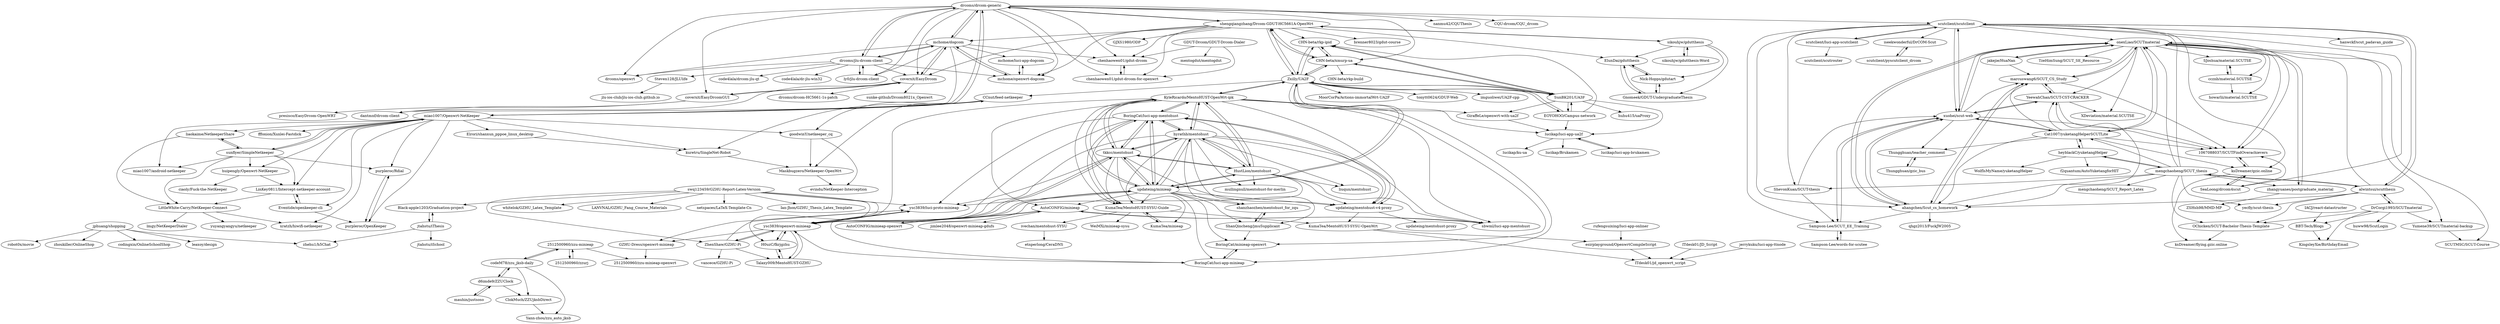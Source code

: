 digraph G {
"drcoms/drcom-generic" -> "mchome/dogcom"
"drcoms/drcom-generic" -> "shengqiangzhang/Drcom-GDUT-HC5661A-OpenWrt"
"drcoms/drcom-generic" -> "coverxit/EasyDrcom"
"drcoms/drcom-generic" -> "drcoms/jlu-drcom-client"
"drcoms/drcom-generic" -> "mchome/openwrt-dogcom"
"drcoms/drcom-generic" -> "miao1007/Openwrt-NetKeeper"
"drcoms/drcom-generic" -> "nanmu42/CQUThesis" ["e"=1]
"drcoms/drcom-generic" -> "chenhaowen01/gdut-drcom"
"drcoms/drcom-generic" -> "CQU-drcom/CQU_drcom" ["e"=1]
"drcoms/drcom-generic" -> "CHN-beta/xmurp-ua"
"drcoms/drcom-generic" -> "scutclient/scutclient"
"drcoms/drcom-generic" -> "ly0/jlu-drcom-client"
"drcoms/drcom-generic" -> "coverxit/EasyDrcomGUI"
"drcoms/drcom-generic" -> "drcoms/openwrt"
"drcoms/drcom-generic" -> "chenhaowen01/gdut-drcom-for-openwrt"
"shengqiangzhang/Drcom-GDUT-HC5661A-OpenWrt" -> "CHN-beta/xmurp-ua"
"shengqiangzhang/Drcom-GDUT-HC5661A-OpenWrt" -> "drcoms/drcom-generic"
"shengqiangzhang/Drcom-GDUT-HC5661A-OpenWrt" -> "chenhaowen01/gdut-drcom-for-openwrt"
"shengqiangzhang/Drcom-GDUT-HC5661A-OpenWrt" -> "Zxilly/UA2F"
"shengqiangzhang/Drcom-GDUT-HC5661A-OpenWrt" -> "chenhaowen01/gdut-drcom"
"shengqiangzhang/Drcom-GDUT-HC5661A-OpenWrt" -> "mchome/dogcom"
"shengqiangzhang/Drcom-GDUT-HC5661A-OpenWrt" -> "sikouhjw/gdutthesis"
"shengqiangzhang/Drcom-GDUT-HC5661A-OpenWrt" -> "mchome/openwrt-dogcom"
"shengqiangzhang/Drcom-GDUT-HC5661A-OpenWrt" -> "brenner8023/gdut-course" ["e"=1]
"shengqiangzhang/Drcom-GDUT-HC5661A-OpenWrt" -> "GJXS1980/ODP"
"shengqiangzhang/Drcom-GDUT-HC5661A-OpenWrt" -> "ElunDai/gdutthesis"
"shengqiangzhang/Drcom-GDUT-HC5661A-OpenWrt" -> "CHN-beta/rkp-ipid"
"shengqiangzhang/Drcom-GDUT-HC5661A-OpenWrt" -> "coverxit/EasyDrcom"
"CHN-beta/xmurp-ua" -> "CHN-beta/rkp-ipid"
"CHN-beta/xmurp-ua" -> "Zxilly/UA2F"
"CHN-beta/xmurp-ua" -> "shengqiangzhang/Drcom-GDUT-HC5661A-OpenWrt"
"CHN-beta/xmurp-ua" -> "SunBK201/UA3F"
"CHN-beta/xmurp-ua" -> "CHN-beta/rkp-build"
"ly0/jlu-drcom-client" -> "drcoms/jlu-drcom-client"
"coverxit/EasyDrcom" -> "coverxit/EasyDrcomGUI"
"coverxit/EasyDrcom" -> "dantmnf/drcom-client"
"coverxit/EasyDrcom" -> "sunke-github/Drcom8021x_Openwrt"
"coverxit/EasyDrcom" -> "drcoms/drcom-HC5661-1s-patch"
"coverxit/EasyDrcom" -> "mchome/dogcom"
"jakejie/HuaNan" -> "onexLiao/SCUTmaterial"
"jakejie/HuaNan" -> "marcuswang6/SCUT_CS_Study"
"Nick-Hopps/gdutart" -> "ElunDai/gdutthesis"
"Nick-Hopps/gdutart" -> "Gnomeek/GDUT-UndergraduateThesis"
"liaokaime/NetkeeperShare" -> "LittleWhite-Carry/NetKeeper-Connect"
"liaokaime/NetkeeperShare" -> "sunflyer/SimpleNetkeeper"
"BoringCat/luci-app-mentohust" -> "KyleRicardo/MentoHUST-OpenWrt-ipk"
"BoringCat/luci-app-mentohust" -> "tkkcc/mentohust"
"BoringCat/luci-app-mentohust" -> "ysc3839/luci-proto-minieap"
"BoringCat/luci-app-mentohust" -> "updateing/minieap"
"BoringCat/luci-app-mentohust" -> "updateing/mentohust-v4-proxy"
"BoringCat/luci-app-mentohust" -> "KumaTea/MentoHUST-SYSU-Guide"
"BoringCat/luci-app-mentohust" -> "ysc3839/openwrt-minieap"
"BoringCat/luci-app-mentohust" -> "hyrathb/mentohust"
"OChicken/SCUT-Bachelor-Thesis-Template" -> "ksDreamer/flying.gzic.online"
"ZhenShaw/GZHU-Pi" -> "ysc3839/openwrt-minieap"
"ZhenShaw/GZHU-Pi" -> "vancece/GZHU-Pi"
"ZhenShaw/GZHU-Pi" -> "ysc3839/luci-proto-minieap"
"ZhenShaw/GZHU-Pi" -> "Talaxy009/MentoHUST-GZHU"
"2512500960/zzurj" -> "2512500960/zzu-minieap"
"kuretru/SingleNet-Robot" -> "Maskbugzero/Netkeeper-OpenWrt"
"swq123459/GZHU-Report-Latex-Version" -> "ysc3839/openwrt-minieap"
"swq123459/GZHU-Report-Latex-Version" -> "whitelok/GZHU_Latex_Template"
"swq123459/GZHU-Report-Latex-Version" -> "LANVNAL/GZHU_Fang_Course_Materials"
"swq123459/GZHU-Report-Latex-Version" -> "netspaces/LaTeX-Template-Cn"
"swq123459/GZHU-Report-Latex-Version" -> "Ian-Jhon/GZHU_Thesis_Latex_Template"
"swq123459/GZHU-Report-Latex-Version" -> "H0uzC/fkrjgzhu"
"swq123459/GZHU-Report-Latex-Version" -> "ysc3839/luci-proto-minieap"
"swq123459/GZHU-Report-Latex-Version" -> "ZhenShaw/GZHU-Pi"
"swq123459/GZHU-Report-Latex-Version" -> "Black-apple1203/Graduation-project"
"ysc3839/luci-proto-minieap" -> "ysc3839/openwrt-minieap"
"ysc3839/luci-proto-minieap" -> "GZHU-Dress/openwrt-minieap"
"ysc3839/luci-proto-minieap" -> "BoringCat/luci-app-minieap"
"CCnut/feed-netkeeper" -> "Maskbugzero/Netkeeper-OpenWrt"
"CCnut/feed-netkeeper" -> "miao1007/Openwrt-NetKeeper"
"CCnut/feed-netkeeper" -> "kuretru/SingleNet-Robot"
"CCnut/feed-netkeeper" -> "goodwinY/netkeeper_cq"
"2512500960/zzu-minieap" -> "2512500960/zzurj"
"2512500960/zzu-minieap" -> "codeM78/zzu_jksb-daily"
"2512500960/zzu-minieap" -> "2512500960/zzu-minieap-openwrt"
"ShanQincheng/jmuSupplicant" -> "shanzhaozhen/mentohust_for_zqu"
"ShanQincheng/jmuSupplicant" -> "BoringCat/minieap-openwrt"
"ElunDai/gdutthesis" -> "Nick-Hopps/gdutart"
"ElunDai/gdutthesis" -> "Gnomeek/GDUT-UndergraduateThesis"
"Steven128/JLUlife" -> "jlu-ios-club/jlu-ios-club.github.io"
"ysc3839/openwrt-minieap" -> "ysc3839/luci-proto-minieap"
"ysc3839/openwrt-minieap" -> "Talaxy009/MentoHUST-GZHU"
"ysc3839/openwrt-minieap" -> "H0uzC/fkrjgzhu"
"ysc3839/openwrt-minieap" -> "BoringCat/luci-app-minieap"
"ysc3839/openwrt-minieap" -> "tkkcc/mentohust"
"ysc3839/openwrt-minieap" -> "updateing/minieap"
"ysc3839/openwrt-minieap" -> "GZHU-Dress/openwrt-minieap"
"ysc3839/openwrt-minieap" -> "ZhenShaw/GZHU-Pi"
"BBT-Tech/Blogs" -> "KingsleyXie/BirthdayEmail"
"LittleWhite-Carry/NetKeeper-Connect" -> "yuyangyangyu/netkeeper"
"LittleWhite-Carry/NetKeeper-Connect" -> "lmgy/NetKeeperDialer"
"LittleWhite-Carry/NetKeeper-Connect" -> "xratzh/hiwifi-netkeeper"
"shanzhaozhen/mentohust_for_zqu" -> "ShanQincheng/jmuSupplicant"
"GZHU-Dress/openwrt-minieap" -> "2512500960/zzu-minieap-openwrt"
"drcoms/jlu-drcom-client" -> "ly0/jlu-drcom-client"
"drcoms/jlu-drcom-client" -> "code4lala/drcom-jlu-qt"
"drcoms/jlu-drcom-client" -> "mchome/dogcom"
"drcoms/jlu-drcom-client" -> "coverxit/EasyDrcom"
"drcoms/jlu-drcom-client" -> "code4lala/dr-jlu-win32"
"drcoms/jlu-drcom-client" -> "drcoms/drcom-generic"
"drcoms/jlu-drcom-client" -> "drcoms/openwrt"
"drcoms/jlu-drcom-client" -> "mchome/openwrt-dogcom"
"drcoms/jlu-drcom-client" -> "Steven128/JLUlife"
"miao1007/Openwrt-NetKeeper" -> "sunflyer/SimpleNetkeeper"
"miao1007/Openwrt-NetKeeper" -> "CCnut/feed-netkeeper"
"miao1007/Openwrt-NetKeeper" -> "LinKey0811/Intercept-netkeeper-account"
"miao1007/Openwrt-NetKeeper" -> "liaokaime/NetkeeperShare"
"miao1007/Openwrt-NetKeeper" -> "huipengly/Openwrt-NetKeeper"
"miao1007/Openwrt-NetKeeper" -> "Eventide/openkeeper-cli"
"miao1007/Openwrt-NetKeeper" -> "miao1007/android-netkeeper"
"miao1007/Openwrt-NetKeeper" -> "goodwinY/netkeeper_cq"
"miao1007/Openwrt-NetKeeper" -> "drcoms/drcom-generic"
"miao1007/Openwrt-NetKeeper" -> "purpleroc/OpenKeeper"
"miao1007/Openwrt-NetKeeper" -> "Elrori/shanxun_pppoe_linux_desktop"
"miao1007/Openwrt-NetKeeper" -> "fffonion/Xunlei-Fastdick" ["e"=1]
"miao1007/Openwrt-NetKeeper" -> "xratzh/hiwifi-netkeeper"
"miao1007/Openwrt-NetKeeper" -> "kuretru/SingleNet-Robot"
"miao1007/Openwrt-NetKeeper" -> "purpleroc/Rdial"
"SJoshua/material.SCUTSE" -> "ccznb/material.SCUTSE"
"CHN-beta/rkp-ipid" -> "Zxilly/UA2F"
"CHN-beta/rkp-ipid" -> "CHN-beta/xmurp-ua"
"CHN-beta/rkp-ipid" -> "SunBK201/UA3F"
"mengchaoheng/SCUT_thesis" -> "alwintsui/scutthesis"
"mengchaoheng/SCUT_thesis" -> "OChicken/SCUT-Bachelor-Thesis-Template"
"mengchaoheng/SCUT_thesis" -> "ShevonKuan/SCUT-thesis"
"mengchaoheng/SCUT_thesis" -> "onexLiao/SCUTmaterial"
"mengchaoheng/SCUT_thesis" -> "ahangchen/Scut_cs_homework"
"mengchaoheng/SCUT_thesis" -> "scutclient/scutclient"
"mengchaoheng/SCUT_thesis" -> "zhangyuanes/postgraduate_material"
"mengchaoheng/SCUT_thesis" -> "heyblackC/yuketangHelper"
"mengchaoheng/SCUT_thesis" -> "mengchaoheng/SCUT_Report_Latex"
"mengchaoheng/SCUT_thesis" -> "Cat1007/yuketangHelperSCUTLite"
"mengchaoheng/SCUT_thesis" -> "yecfly/scut-thesis"
"alwintsui/scutthesis" -> "mengchaoheng/SCUT_thesis"
"alwintsui/scutthesis" -> "yecfly/scut-thesis"
"alwintsui/scutthesis" -> "scutclient/scutclient"
"alwintsui/scutthesis" -> "OChicken/SCUT-Bachelor-Thesis-Template"
"alwintsui/scutthesis" -> "DrCorgi1993/SCUTmaterial"
"alwintsui/scutthesis" -> "ahangchen/Scut_cs_homework"
"alwintsui/scutthesis" -> "onexLiao/SCUTmaterial"
"Gnomeek/GDUT-UndergraduateThesis" -> "ElunDai/gdutthesis"
"Gnomeek/GDUT-UndergraduateThesis" -> "Nick-Hopps/gdutart"
"Black-apple1203/Graduation-project" -> "jtahstu/iThesis"
"SeaLoong/drcom4scut" -> "ksDreamer/gzic.online"
"SeaLoong/drcom4scut" -> "1067088037/SCUTFindOverachievers"
"KumaTea/MentoHUST-SYSU-Guide" -> "KumaTea/minieap"
"KumaTea/MentoHUST-SYSU-Guide" -> "ivechan/mentohust-SYSU"
"KumaTea/MentoHUST-SYSU-Guide" -> "WeiMXi/minieap-sysu"
"KumaTea/MentoHUST-SYSU-Guide" -> "BoringCat/luci-app-mentohust"
"KumaTea/MentoHUST-SYSU-Guide" -> "KumaTea/MentoHUST-SYSU-OpenWrt"
"Talaxy009/MentoHUST-GZHU" -> "H0uzC/fkrjgzhu"
"Talaxy009/MentoHUST-GZHU" -> "ysc3839/openwrt-minieap"
"BoringCat/minieap-openwrt" -> "BoringCat/luci-app-minieap"
"sunflyer/SimpleNetkeeper" -> "miao1007/Openwrt-NetKeeper"
"sunflyer/SimpleNetkeeper" -> "purpleroc/Rdial"
"sunflyer/SimpleNetkeeper" -> "LinKey0811/Intercept-netkeeper-account"
"sunflyer/SimpleNetkeeper" -> "liaokaime/NetkeeperShare"
"sunflyer/SimpleNetkeeper" -> "LittleWhite-Carry/NetKeeper-Connect"
"sunflyer/SimpleNetkeeper" -> "huipengly/Openwrt-NetKeeper"
"sunflyer/SimpleNetkeeper" -> "miao1007/android-netkeeper"
"Sampson-Lee/SCUT_EE_Training" -> "Sampson-Lee/words-for-scutee"
"Sampson-Lee/SCUT_EE_Training" -> "xuohei/scut-web"
"KumaTea/MentoHUST-SYSU-OpenWrt" -> "ITdesk01/jd_openwrt_script"
"KumaTea/MentoHUST-SYSU-OpenWrt" -> "esirplayground/OpenwrtCompileScript"
"BoringCat/luci-app-minieap" -> "BoringCat/minieap-openwrt"
"rufengsuixing/luci-app-onliner" -> "esirplayground/OpenwrtCompileScript"
"esirplayground/OpenwrtCompileScript" -> "ITdesk01/jd_openwrt_script"
"Yumene39/SCUTmaterial-backup" -> "SCUTMSC/SCUT-Course"
"H0uzC/fkrjgzhu" -> "Talaxy009/MentoHUST-GZHU"
"H0uzC/fkrjgzhu" -> "ysc3839/openwrt-minieap"
"zhangyuanes/postgraduate_material" -> "onexLiao/SCUTmaterial"
"zhangyuanes/postgraduate_material" -> "ZSHsh98/MMD-MP" ["e"=1]
"mauhin/justsoso" -> "d6imde9/ZZUClock"
"Cat1007/yuketangHelperSCUTLite" -> "xuohei/scut-web"
"Cat1007/yuketangHelperSCUTLite" -> "heyblackC/yuketangHelper"
"Cat1007/yuketangHelperSCUTLite" -> "1067088037/SCUTFindOverachievers"
"Cat1007/yuketangHelperSCUTLite" -> "marcuswang6/SCUT_CS_Study"
"Cat1007/yuketangHelperSCUTLite" -> "onexLiao/SCUTmaterial"
"Cat1007/yuketangHelperSCUTLite" -> "YeewahChan/SCUT-CST-CRACKER"
"Cat1007/yuketangHelperSCUTLite" -> "ksDreamer/gzic.online"
"Cat1007/yuketangHelperSCUTLite" -> "Thungghuan/teacher_comment"
"Cat1007/yuketangHelperSCUTLite" -> "ahangchen/Scut_cs_homework"
"Zxilly/UA2F" -> "SunBK201/UA3F"
"Zxilly/UA2F" -> "CHN-beta/rkp-ipid"
"Zxilly/UA2F" -> "CHN-beta/xmurp-ua"
"Zxilly/UA2F" -> "EOYOHOO/Campus-network"
"Zxilly/UA2F" -> "MoorCorPa/Actions-immortalWrt-UA2F"
"Zxilly/UA2F" -> "lucikap/luci-app-ua2f"
"Zxilly/UA2F" -> "GiraffeLe/openwrt-with-ua2f"
"Zxilly/UA2F" -> "KyleRicardo/MentoHUST-OpenWrt-ipk"
"Zxilly/UA2F" -> "tonytt0624/GDUF-Web"
"Zxilly/UA2F" -> "shengqiangzhang/Drcom-GDUT-HC5661A-OpenWrt"
"Zxilly/UA2F" -> "imguoliwei/UA2F-cpp"
"Zxilly/UA2F" -> "updateing/minieap"
"Zxilly/UA2F" -> "CCnut/feed-netkeeper"
"goodwinY/netkeeper_cq" -> "evindu/NetKeeper-Interception"
"goodwinY/netkeeper_cq" -> "Maskbugzero/Netkeeper-OpenWrt"
"scutclient/scutclient" -> "scutclient/luci-app-scutclient"
"scutclient/scutclient" -> "xuohei/scut-web"
"scutclient/scutclient" -> "SeaLoong/drcom4scut"
"scutclient/scutclient" -> "alwintsui/scutthesis"
"scutclient/scutclient" -> "iseekwonderful/DrCOM-Scut"
"scutclient/scutclient" -> "Sampson-Lee/SCUT_EE_Training"
"scutclient/scutclient" -> "hanwckf/scut_padavan_guide"
"scutclient/scutclient" -> "1067088037/SCUTFindOverachievers"
"scutclient/scutclient" -> "ahangchen/Scut_cs_homework"
"scutclient/scutclient" -> "ksDreamer/gzic.online"
"scutclient/scutclient" -> "onexLiao/SCUTmaterial"
"scutclient/scutclient" -> "ShevonKuan/SCUT-thesis"
"Eventide/openkeeper-cli" -> "purpleroc/OpenKeeper"
"Eventide/openkeeper-cli" -> "LinKey0811/Intercept-netkeeper-account"
"d6imde9/ZZUClock" -> "mauhin/justsoso"
"d6imde9/ZZUClock" -> "codeM78/zzu_jksb-daily"
"d6imde9/ZZUClock" -> "ClokMuch/ZZUjksbDirect"
"heyblackC/yuketangHelper" -> "Cat1007/yuketangHelperSCUTLite"
"heyblackC/yuketangHelper" -> "WolfIsMyName/yuketangHelper"
"heyblackC/yuketangHelper" -> "f2quantum/AutoYuketangforHIT"
"heyblackC/yuketangHelper" -> "mengchaoheng/SCUT_thesis"
"HustLion/mentohust" -> "hyrathb/mentohust"
"HustLion/mentohust" -> "updateing/minieap"
"HustLion/mentohust" -> "tkkcc/mentohust"
"HustLion/mentohust" -> "KyleRicardo/MentoHUST-OpenWrt-ipk"
"HustLion/mentohust" -> "liuqun/mentohust"
"HustLion/mentohust" -> "BoringCat/luci-app-mentohust"
"HustLion/mentohust" -> "mullingnull/mentohust-for-merlin"
"HustLion/mentohust" -> "updateing/mentohust-v4-proxy"
"HustLion/mentohust" -> "ysc3839/openwrt-minieap"
"HustLion/mentohust" -> "sbwml/luci-app-mentohust"
"sikouhjw/gdutthesis" -> "sikouhjw/gdutthesis-Word"
"sikouhjw/gdutthesis" -> "Nick-Hopps/gdutart"
"sikouhjw/gdutthesis" -> "ElunDai/gdutthesis"
"sikouhjw/gdutthesis" -> "Gnomeek/GDUT-UndergraduateThesis"
"sikouhjw/gdutthesis" -> "shengqiangzhang/Drcom-GDUT-HC5661A-OpenWrt"
"ccznb/material.SCUTSE" -> "SJoshua/material.SCUTSE"
"ccznb/material.SCUTSE" -> "howarlii/material.SCUTSE"
"ITdesk01/JD_Script" -> "ITdesk01/jd_openwrt_script"
"KumaTea/minieap" -> "KumaTea/MentoHUST-SYSU-Guide"
"YeewahChan/SCUT-CST-CRACKER" -> "marcuswang6/SCUT_CS_Study"
"YeewahChan/SCUT-CST-CRACKER" -> "XDeviation/material.SCUTSE"
"YeewahChan/SCUT-CST-CRACKER" -> "1067088037/SCUTFindOverachievers"
"YeewahChan/SCUT-CST-CRACKER" -> "xuohei/scut-web"
"jerrykuku/luci-app-ttnode" -> "ITdesk01/jd_openwrt_script"
"purpleroc/OpenKeeper" -> "purpleroc/Rdial"
"Maskbugzero/Netkeeper-OpenWrt" -> "evindu/NetKeeper-Interception"
"AutoCONFIG/minieap-openwrt" -> "AutoCONFIG/minieap"
"codeM78/zzu_jksb-daily" -> "Yann-zhou/zzu_auto_jksb"
"codeM78/zzu_jksb-daily" -> "2512500960/zzu-minieap"
"codeM78/zzu_jksb-daily" -> "ClokMuch/ZZUjksbDirect"
"codeM78/zzu_jksb-daily" -> "d6imde9/ZZUClock"
"hyrathb/mentohust" -> "updateing/minieap"
"hyrathb/mentohust" -> "HustLion/mentohust"
"hyrathb/mentohust" -> "tkkcc/mentohust"
"hyrathb/mentohust" -> "KyleRicardo/MentoHUST-OpenWrt-ipk"
"hyrathb/mentohust" -> "liuqun/mentohust"
"hyrathb/mentohust" -> "BoringCat/luci-app-mentohust"
"hyrathb/mentohust" -> "updateing/mentohust-v4-proxy"
"hyrathb/mentohust" -> "shanzhaozhen/mentohust_for_zqu"
"hyrathb/mentohust" -> "ysc3839/openwrt-minieap"
"hyrathb/mentohust" -> "KumaTea/MentoHUST-SYSU-Guide"
"hyrathb/mentohust" -> "ShanQincheng/jmuSupplicant"
"hyrathb/mentohust" -> "sbwml/luci-app-mentohust"
"hyrathb/mentohust" -> "mullingnull/mentohust-for-merlin"
"sikouhjw/gdutthesis-Word" -> "sikouhjw/gdutthesis"
"xuohei/scut-web" -> "Cat1007/yuketangHelperSCUTLite"
"xuohei/scut-web" -> "YeewahChan/SCUT-CST-CRACKER"
"xuohei/scut-web" -> "marcuswang6/SCUT_CS_Study"
"xuohei/scut-web" -> "1067088037/SCUTFindOverachievers"
"xuohei/scut-web" -> "ahangchen/Scut_cs_homework"
"xuohei/scut-web" -> "onexLiao/SCUTmaterial"
"xuohei/scut-web" -> "scutclient/scutclient"
"xuohei/scut-web" -> "Thungghuan/teacher_comment"
"xuohei/scut-web" -> "Sampson-Lee/SCUT_EE_Training"
"ClokMuch/ZZUjksbDirect" -> "Yann-zhou/zzu_auto_jksb"
"purpleroc/Rdial" -> "purpleroc/OpenKeeper"
"AutoCONFIG/minieap" -> "AutoCONFIG/minieap-openwrt"
"AutoCONFIG/minieap" -> "sbwml/luci-app-mentohust"
"AutoCONFIG/minieap" -> "jimlee2048/openwrt-minieap-gdufs"
"coverxit/EasyDrcomGUI" -> "coverxit/EasyDrcom"
"coverxit/EasyDrcomGUI" -> "dantmnf/drcom-client"
"coverxit/EasyDrcomGUI" -> "presisco/EasyDrcom-OpenWRT"
"Thungghuan/teacher_comment" -> "Thungghuan/gzic_bus"
"marcuswang6/SCUT_CS_Study" -> "YeewahChan/SCUT-CST-CRACKER"
"marcuswang6/SCUT_CS_Study" -> "onexLiao/SCUTmaterial"
"marcuswang6/SCUT_CS_Study" -> "1067088037/SCUTFindOverachievers"
"marcuswang6/SCUT_CS_Study" -> "ahangchen/Scut_cs_homework"
"EOYOHOO/Campus-network" -> "Zxilly/UA2F"
"EOYOHOO/Campus-network" -> "SunBK201/UA3F"
"EOYOHOO/Campus-network" -> "CHN-beta/rkp-ipid"
"EOYOHOO/Campus-network" -> "lucikap/luci-app-ua2f"
"ahangchen/Scut_cs_homework" -> "onexLiao/SCUTmaterial"
"ahangchen/Scut_cs_homework" -> "marcuswang6/SCUT_CS_Study"
"ahangchen/Scut_cs_homework" -> "xuohei/scut-web"
"ahangchen/Scut_cs_homework" -> "YeewahChan/SCUT-CST-CRACKER"
"ahangchen/Scut_cs_homework" -> "Sampson-Lee/SCUT_EE_Training"
"ahangchen/Scut_cs_homework" -> "qhgz2013/FuckJW2005"
"1067088037/SCUTFindOverachievers" -> "ksDreamer/gzic.online"
"Thungghuan/gzic_bus" -> "Thungghuan/teacher_comment"
"updateing/mentohust-v4-proxy" -> "KumaTea/MentoHUST-SYSU-OpenWrt"
"updateing/mentohust-v4-proxy" -> "updateing/mentohust-proxy"
"updateing/mentohust-v4-proxy" -> "BoringCat/luci-app-mentohust"
"ivechan/mentohust-SYSU" -> "etnperlong/CeraDNS"
"ShevonKuan/SCUT-thesis" -> "Sampson-Lee/SCUT_EE_Training"
"ShevonKuan/SCUT-thesis" -> "xuohei/scut-web"
"lucikap/luci-app-brukamen" -> "lucikap/luci-app-ua2f"
"ksDreamer/gzic.online" -> "1067088037/SCUTFindOverachievers"
"ksDreamer/gzic.online" -> "SeaLoong/drcom4scut"
"ksDreamer/gzic.online" -> "ksDreamer/flying.gzic.online"
"sbwml/luci-app-mentohust" -> "AutoCONFIG/minieap"
"GiraffeLe/openwrt-with-ua2f" -> "lucikap/luci-app-ua2f"
"chenhaowen01/gdut-drcom" -> "chenhaowen01/gdut-drcom-for-openwrt"
"lucikap/luci-app-ua2f" -> "lucikap/ku-ua"
"lucikap/luci-app-ua2f" -> "lucikap/Brukamen"
"lucikap/luci-app-ua2f" -> "lucikap/luci-app-brukamen"
"scutclient/luci-app-scutclient" -> "scutclient/scutclient"
"scutclient/luci-app-scutclient" -> "scutclient/scutrouter"
"scutclient/pyscutclient_drcom" -> "iseekwonderful/DrCOM-Scut"
"iseekwonderful/DrCOM-Scut" -> "scutclient/pyscutclient_drcom"
"SunBK201/UA3F" -> "Zxilly/UA2F"
"SunBK201/UA3F" -> "CHN-beta/rkp-ipid"
"SunBK201/UA3F" -> "CHN-beta/xmurp-ua"
"SunBK201/UA3F" -> "GiraffeLe/openwrt-with-ua2f"
"SunBK201/UA3F" -> "EOYOHOO/Campus-network"
"SunBK201/UA3F" -> "lucikap/luci-app-ua2f"
"SunBK201/UA3F" -> "huhu415/uaProxy"
"updateing/minieap" -> "hyrathb/mentohust"
"updateing/minieap" -> "KyleRicardo/MentoHUST-OpenWrt-ipk"
"updateing/minieap" -> "HustLion/mentohust"
"updateing/minieap" -> "tkkcc/mentohust"
"updateing/minieap" -> "ysc3839/openwrt-minieap"
"updateing/minieap" -> "BoringCat/luci-app-mentohust"
"updateing/minieap" -> "updateing/mentohust-v4-proxy"
"updateing/minieap" -> "ysc3839/luci-proto-minieap"
"updateing/minieap" -> "KumaTea/MentoHUST-SYSU-Guide"
"updateing/minieap" -> "shanzhaozhen/mentohust_for_zqu"
"updateing/minieap" -> "AutoCONFIG/minieap"
"updateing/minieap" -> "BoringCat/minieap-openwrt"
"updateing/minieap" -> "ShanQincheng/jmuSupplicant"
"updateing/minieap" -> "Zxilly/UA2F"
"updateing/minieap" -> "BoringCat/luci-app-minieap"
"mchome/dogcom" -> "mchome/openwrt-dogcom"
"mchome/dogcom" -> "drcoms/drcom-generic"
"mchome/dogcom" -> "mchome/luci-app-dogcom"
"mchome/dogcom" -> "drcoms/jlu-drcom-client"
"mchome/dogcom" -> "coverxit/EasyDrcom"
"mchome/dogcom" -> "chenhaowen01/gdut-drcom"
"mchome/dogcom" -> "dantmnf/drcom-client"
"mchome/dogcom" -> "drcoms/openwrt"
"mchome/dogcom" -> "ly0/jlu-drcom-client"
"GDUT-Drcom/GDUT-Drcom-Dialer" -> "chenhaowen01/gdut-drcom"
"GDUT-Drcom/GDUT-Drcom-Dialer" -> "mentogdut/mentogdut"
"GDUT-Drcom/GDUT-Drcom-Dialer" -> "chenhaowen01/gdut-drcom-for-openwrt"
"chenhaowen01/gdut-drcom-for-openwrt" -> "chenhaowen01/gdut-drcom"
"Elrori/shanxun_pppoe_linux_desktop" -> "kuretru/SingleNet-Robot"
"mchome/openwrt-dogcom" -> "mchome/luci-app-dogcom"
"mchome/openwrt-dogcom" -> "mchome/dogcom"
"KyleRicardo/MentoHUST-OpenWrt-ipk" -> "BoringCat/luci-app-mentohust"
"KyleRicardo/MentoHUST-OpenWrt-ipk" -> "updateing/minieap"
"KyleRicardo/MentoHUST-OpenWrt-ipk" -> "tkkcc/mentohust"
"KyleRicardo/MentoHUST-OpenWrt-ipk" -> "HustLion/mentohust"
"KyleRicardo/MentoHUST-OpenWrt-ipk" -> "hyrathb/mentohust"
"KyleRicardo/MentoHUST-OpenWrt-ipk" -> "ysc3839/openwrt-minieap"
"KyleRicardo/MentoHUST-OpenWrt-ipk" -> "KumaTea/MentoHUST-SYSU-Guide"
"KyleRicardo/MentoHUST-OpenWrt-ipk" -> "sbwml/luci-app-mentohust"
"KyleRicardo/MentoHUST-OpenWrt-ipk" -> "BoringCat/minieap-openwrt"
"KyleRicardo/MentoHUST-OpenWrt-ipk" -> "BoringCat/luci-app-minieap"
"KyleRicardo/MentoHUST-OpenWrt-ipk" -> "Zxilly/UA2F"
"KyleRicardo/MentoHUST-OpenWrt-ipk" -> "AutoCONFIG/minieap"
"KyleRicardo/MentoHUST-OpenWrt-ipk" -> "updateing/mentohust-v4-proxy"
"tkkcc/mentohust" -> "BoringCat/luci-app-mentohust"
"tkkcc/mentohust" -> "KyleRicardo/MentoHUST-OpenWrt-ipk"
"tkkcc/mentohust" -> "updateing/minieap"
"tkkcc/mentohust" -> "HustLion/mentohust"
"tkkcc/mentohust" -> "hyrathb/mentohust"
"tkkcc/mentohust" -> "ysc3839/openwrt-minieap"
"tkkcc/mentohust" -> "updateing/mentohust-v4-proxy"
"tkkcc/mentohust" -> "KumaTea/minieap"
"tkkcc/mentohust" -> "KumaTea/MentoHUST-SYSU-Guide"
"tkkcc/mentohust" -> "ysc3839/luci-proto-minieap"
"DrCorgi1993/SCUTmaterial" -> "alwintsui/scutthesis"
"DrCorgi1993/SCUTmaterial" -> "KingsleyXie/BirthdayEmail"
"DrCorgi1993/SCUTmaterial" -> "huww98/ScutLogin"
"DrCorgi1993/SCUTmaterial" -> "Yumene39/SCUTmaterial-backup"
"DrCorgi1993/SCUTmaterial" -> "OChicken/SCUT-Bachelor-Thesis-Template"
"DrCorgi1993/SCUTmaterial" -> "BBT-Tech/Blogs"
"LinKey0811/Intercept-netkeeper-account" -> "LittleWhite-Carry/NetKeeper-Connect"
"LinKey0811/Intercept-netkeeper-account" -> "Eventide/openkeeper-cli"
"IACJ/react-datastructer" -> "BBT-Tech/Blogs"
"mchome/luci-app-dogcom" -> "mchome/openwrt-dogcom"
"jphuang/shopping" -> "zhehu1/h5Chat"
"jphuang/shopping" -> "zhoukiller/OnlineShop"
"jphuang/shopping" -> "codingxin/OnlineSchoolShop" ["e"=1]
"jphuang/shopping" -> "leaxoy/design"
"jphuang/shopping" -> "robot0x/movie"
"jtahstu/iThesis" -> "jtahstu/iSchool"
"jtahstu/iThesis" -> "Black-apple1203/Graduation-project"
"jtahstu/iThesis" -> "zhehu1/h5Chat"
"onexLiao/SCUTmaterial" -> "marcuswang6/SCUT_CS_Study"
"onexLiao/SCUTmaterial" -> "ahangchen/Scut_cs_homework"
"onexLiao/SCUTmaterial" -> "YeewahChan/SCUT-CST-CRACKER"
"onexLiao/SCUTmaterial" -> "xuohei/scut-web"
"onexLiao/SCUTmaterial" -> "howarlii/material.SCUTSE"
"onexLiao/SCUTmaterial" -> "jakejie/HuaNan"
"onexLiao/SCUTmaterial" -> "Cat1007/yuketangHelperSCUTLite"
"onexLiao/SCUTmaterial" -> "zhangyuanes/postgraduate_material"
"onexLiao/SCUTmaterial" -> "1067088037/SCUTFindOverachievers"
"onexLiao/SCUTmaterial" -> "ccznb/material.SCUTSE"
"onexLiao/SCUTmaterial" -> "SJoshua/material.SCUTSE"
"onexLiao/SCUTmaterial" -> "SCUTMSC/SCUT-Course"
"onexLiao/SCUTmaterial" -> "XDeviation/material.SCUTSE"
"onexLiao/SCUTmaterial" -> "Yumene39/SCUTmaterial-backup"
"onexLiao/SCUTmaterial" -> "TzeHimSung/SCUT_SE_Resource"
"huipengly/Openwrt-NetKeeper" -> "ciaoly/Fuck-the-NetKeeper"
"huipengly/Openwrt-NetKeeper" -> "LinKey0811/Intercept-netkeeper-account"
"Sampson-Lee/words-for-scutee" -> "Sampson-Lee/SCUT_EE_Training"
"drcoms/drcom-generic" ["l"="-6.185,21.366"]
"mchome/dogcom" ["l"="-6.195,21.34"]
"shengqiangzhang/Drcom-GDUT-HC5661A-OpenWrt" ["l"="-6.137,21.327"]
"coverxit/EasyDrcom" ["l"="-6.209,21.36"]
"drcoms/jlu-drcom-client" ["l"="-6.219,21.33"]
"mchome/openwrt-dogcom" ["l"="-6.187,21.324"]
"miao1007/Openwrt-NetKeeper" ["l"="-6.141,21.443"]
"nanmu42/CQUThesis" ["l"="33.307,-2.78"]
"chenhaowen01/gdut-drcom" ["l"="-6.17,21.329"]
"CQU-drcom/CQU_drcom" ["l"="33.336,-2.753"]
"CHN-beta/xmurp-ua" ["l"="-6.1,21.329"]
"scutclient/scutclient" ["l"="-6.374,21.41"]
"ly0/jlu-drcom-client" ["l"="-6.226,21.346"]
"coverxit/EasyDrcomGUI" ["l"="-6.215,21.383"]
"drcoms/openwrt" ["l"="-6.212,21.346"]
"chenhaowen01/gdut-drcom-for-openwrt" ["l"="-6.16,21.338"]
"Zxilly/UA2F" ["l"="-6.045,21.328"]
"sikouhjw/gdutthesis" ["l"="-6.148,21.278"]
"brenner8023/gdut-course" ["l"="-4.969,19.862"]
"GJXS1980/ODP" ["l"="-6.13,21.305"]
"ElunDai/gdutthesis" ["l"="-6.129,21.28"]
"CHN-beta/rkp-ipid" ["l"="-6.078,21.325"]
"SunBK201/UA3F" ["l"="-6.072,21.305"]
"CHN-beta/rkp-build" ["l"="-6.103,21.307"]
"dantmnf/drcom-client" ["l"="-6.225,21.366"]
"sunke-github/Drcom8021x_Openwrt" ["l"="-6.245,21.362"]
"drcoms/drcom-HC5661-1s-patch" ["l"="-6.239,21.379"]
"jakejie/HuaNan" ["l"="-6.425,21.468"]
"onexLiao/SCUTmaterial" ["l"="-6.433,21.441"]
"marcuswang6/SCUT_CS_Study" ["l"="-6.414,21.437"]
"Nick-Hopps/gdutart" ["l"="-6.137,21.257"]
"Gnomeek/GDUT-UndergraduateThesis" ["l"="-6.124,21.263"]
"liaokaime/NetkeeperShare" ["l"="-6.143,21.499"]
"LittleWhite-Carry/NetKeeper-Connect" ["l"="-6.165,21.505"]
"sunflyer/SimpleNetkeeper" ["l"="-6.141,21.478"]
"BoringCat/luci-app-mentohust" ["l"="-5.927,21.301"]
"KyleRicardo/MentoHUST-OpenWrt-ipk" ["l"="-5.956,21.321"]
"tkkcc/mentohust" ["l"="-5.915,21.308"]
"ysc3839/luci-proto-minieap" ["l"="-5.898,21.282"]
"updateing/minieap" ["l"="-5.95,21.304"]
"updateing/mentohust-v4-proxy" ["l"="-5.907,21.325"]
"KumaTea/MentoHUST-SYSU-Guide" ["l"="-5.919,21.288"]
"ysc3839/openwrt-minieap" ["l"="-5.899,21.296"]
"hyrathb/mentohust" ["l"="-5.932,21.32"]
"OChicken/SCUT-Bachelor-Thesis-Template" ["l"="-6.455,21.389"]
"ksDreamer/flying.gzic.online" ["l"="-6.419,21.385"]
"ZhenShaw/GZHU-Pi" ["l"="-5.873,21.278"]
"vancece/GZHU-Pi" ["l"="-5.861,21.253"]
"Talaxy009/MentoHUST-GZHU" ["l"="-5.876,21.299"]
"2512500960/zzurj" ["l"="-5.817,21.156"]
"2512500960/zzu-minieap" ["l"="-5.837,21.153"]
"kuretru/SingleNet-Robot" ["l"="-6.11,21.429"]
"Maskbugzero/Netkeeper-OpenWrt" ["l"="-6.085,21.424"]
"swq123459/GZHU-Report-Latex-Version" ["l"="-5.835,21.276"]
"whitelok/GZHU_Latex_Template" ["l"="-5.811,21.274"]
"LANVNAL/GZHU_Fang_Course_Materials" ["l"="-5.805,21.253"]
"netspaces/LaTeX-Template-Cn" ["l"="-5.804,21.292"]
"Ian-Jhon/GZHU_Thesis_Latex_Template" ["l"="-5.828,21.251"]
"H0uzC/fkrjgzhu" ["l"="-5.865,21.291"]
"Black-apple1203/Graduation-project" ["l"="-5.766,21.268"]
"GZHU-Dress/openwrt-minieap" ["l"="-5.882,21.251"]
"BoringCat/luci-app-minieap" ["l"="-5.936,21.288"]
"CCnut/feed-netkeeper" ["l"="-6.1,21.407"]
"goodwinY/netkeeper_cq" ["l"="-6.096,21.435"]
"codeM78/zzu_jksb-daily" ["l"="-5.825,21.124"]
"2512500960/zzu-minieap-openwrt" ["l"="-5.859,21.201"]
"ShanQincheng/jmuSupplicant" ["l"="-5.961,21.278"]
"shanzhaozhen/mentohust_for_zqu" ["l"="-5.946,21.28"]
"BoringCat/minieap-openwrt" ["l"="-5.963,21.292"]
"Steven128/JLUlife" ["l"="-6.258,21.309"]
"jlu-ios-club/jlu-ios-club.github.io" ["l"="-6.276,21.296"]
"BBT-Tech/Blogs" ["l"="-6.513,21.365"]
"KingsleyXie/BirthdayEmail" ["l"="-6.496,21.366"]
"yuyangyangyu/netkeeper" ["l"="-6.181,21.523"]
"lmgy/NetKeeperDialer" ["l"="-6.165,21.531"]
"xratzh/hiwifi-netkeeper" ["l"="-6.174,21.482"]
"code4lala/drcom-jlu-qt" ["l"="-6.235,21.303"]
"code4lala/dr-jlu-win32" ["l"="-6.243,21.324"]
"LinKey0811/Intercept-netkeeper-account" ["l"="-6.16,21.48"]
"huipengly/Openwrt-NetKeeper" ["l"="-6.123,21.488"]
"Eventide/openkeeper-cli" ["l"="-6.18,21.465"]
"miao1007/android-netkeeper" ["l"="-6.119,21.469"]
"purpleroc/OpenKeeper" ["l"="-6.174,21.448"]
"Elrori/shanxun_pppoe_linux_desktop" ["l"="-6.106,21.453"]
"fffonion/Xunlei-Fastdick" ["l"="-45.524,13.144"]
"purpleroc/Rdial" ["l"="-6.161,21.46"]
"SJoshua/material.SCUTSE" ["l"="-6.48,21.455"]
"ccznb/material.SCUTSE" ["l"="-6.47,21.466"]
"mengchaoheng/SCUT_thesis" ["l"="-6.44,21.42"]
"alwintsui/scutthesis" ["l"="-6.433,21.398"]
"ShevonKuan/SCUT-thesis" ["l"="-6.406,21.403"]
"ahangchen/Scut_cs_homework" ["l"="-6.414,21.419"]
"zhangyuanes/postgraduate_material" ["l"="-6.459,21.437"]
"heyblackC/yuketangHelper" ["l"="-6.446,21.465"]
"mengchaoheng/SCUT_Report_Latex" ["l"="-6.466,21.408"]
"Cat1007/yuketangHelperSCUTLite" ["l"="-6.415,21.449"]
"yecfly/scut-thesis" ["l"="-6.443,21.379"]
"DrCorgi1993/SCUTmaterial" ["l"="-6.479,21.385"]
"jtahstu/iThesis" ["l"="-5.729,21.264"]
"SeaLoong/drcom4scut" ["l"="-6.37,21.432"]
"ksDreamer/gzic.online" ["l"="-6.388,21.422"]
"1067088037/SCUTFindOverachievers" ["l"="-6.391,21.437"]
"KumaTea/minieap" ["l"="-5.912,21.272"]
"ivechan/mentohust-SYSU" ["l"="-5.915,21.246"]
"WeiMXi/minieap-sysu" ["l"="-5.924,21.26"]
"KumaTea/MentoHUST-SYSU-OpenWrt" ["l"="-5.871,21.332"]
"Sampson-Lee/SCUT_EE_Training" ["l"="-6.391,21.398"]
"Sampson-Lee/words-for-scutee" ["l"="-6.384,21.373"]
"xuohei/scut-web" ["l"="-6.401,21.428"]
"ITdesk01/jd_openwrt_script" ["l"="-5.834,21.367"]
"esirplayground/OpenwrtCompileScript" ["l"="-5.838,21.348"]
"rufengsuixing/luci-app-onliner" ["l"="-5.81,21.35"]
"Yumene39/SCUTmaterial-backup" ["l"="-6.473,21.418"]
"SCUTMSC/SCUT-Course" ["l"="-6.473,21.435"]
"ZSHsh98/MMD-MP" ["l"="61.604,37.259"]
"mauhin/justsoso" ["l"="-5.821,21.077"]
"d6imde9/ZZUClock" ["l"="-5.824,21.098"]
"YeewahChan/SCUT-CST-CRACKER" ["l"="-6.401,21.448"]
"Thungghuan/teacher_comment" ["l"="-6.389,21.461"]
"EOYOHOO/Campus-network" ["l"="-6.051,21.305"]
"MoorCorPa/Actions-immortalWrt-UA2F" ["l"="-6.042,21.361"]
"lucikap/luci-app-ua2f" ["l"="-6.049,21.282"]
"GiraffeLe/openwrt-with-ua2f" ["l"="-6.036,21.296"]
"tonytt0624/GDUF-Web" ["l"="-6.019,21.352"]
"imguoliwei/UA2F-cpp" ["l"="-6.055,21.349"]
"evindu/NetKeeper-Interception" ["l"="-6.072,21.439"]
"scutclient/luci-app-scutclient" ["l"="-6.358,21.389"]
"iseekwonderful/DrCOM-Scut" ["l"="-6.345,21.426"]
"hanwckf/scut_padavan_guide" ["l"="-6.345,21.404"]
"ClokMuch/ZZUjksbDirect" ["l"="-5.807,21.108"]
"WolfIsMyName/yuketangHelper" ["l"="-6.456,21.498"]
"f2quantum/AutoYuketangforHIT" ["l"="-6.47,21.486"]
"HustLion/mentohust" ["l"="-5.924,21.336"]
"liuqun/mentohust" ["l"="-5.929,21.361"]
"mullingnull/mentohust-for-merlin" ["l"="-5.909,21.354"]
"sbwml/luci-app-mentohust" ["l"="-5.949,21.346"]
"sikouhjw/gdutthesis-Word" ["l"="-6.163,21.253"]
"howarlii/material.SCUTSE" ["l"="-6.462,21.455"]
"ITdesk01/JD_Script" ["l"="-5.827,21.399"]
"XDeviation/material.SCUTSE" ["l"="-6.408,21.468"]
"jerrykuku/luci-app-ttnode" ["l"="-5.8,21.383"]
"AutoCONFIG/minieap-openwrt" ["l"="-5.977,21.363"]
"AutoCONFIG/minieap" ["l"="-5.967,21.346"]
"Yann-zhou/zzu_auto_jksb" ["l"="-5.803,21.124"]
"jimlee2048/openwrt-minieap-gdufs" ["l"="-5.964,21.373"]
"presisco/EasyDrcom-OpenWRT" ["l"="-6.229,21.403"]
"Thungghuan/gzic_bus" ["l"="-6.379,21.478"]
"qhgz2013/FuckJW2005" ["l"="-6.405,21.383"]
"updateing/mentohust-proxy" ["l"="-5.882,21.349"]
"etnperlong/CeraDNS" ["l"="-5.913,21.222"]
"lucikap/luci-app-brukamen" ["l"="-6.045,21.257"]
"lucikap/ku-ua" ["l"="-6.031,21.267"]
"lucikap/Brukamen" ["l"="-6.062,21.259"]
"scutclient/scutrouter" ["l"="-6.347,21.37"]
"scutclient/pyscutclient_drcom" ["l"="-6.33,21.436"]
"huhu415/uaProxy" ["l"="-6.079,21.279"]
"mchome/luci-app-dogcom" ["l"="-6.201,21.312"]
"GDUT-Drcom/GDUT-Drcom-Dialer" ["l"="-6.175,21.303"]
"mentogdut/mentogdut" ["l"="-6.191,21.279"]
"huww98/ScutLogin" ["l"="-6.506,21.386"]
"IACJ/react-datastructer" ["l"="-6.542,21.352"]
"jphuang/shopping" ["l"="-5.642,21.26"]
"zhehu1/h5Chat" ["l"="-5.683,21.262"]
"zhoukiller/OnlineShop" ["l"="-5.614,21.257"]
"codingxin/OnlineSchoolShop" ["l"="1.727,10.623"]
"leaxoy/design" ["l"="-5.632,21.238"]
"robot0x/movie" ["l"="-5.625,21.28"]
"jtahstu/iSchool" ["l"="-5.713,21.247"]
"TzeHimSung/SCUT_SE_Resource" ["l"="-6.435,21.482"]
"ciaoly/Fuck-the-NetKeeper" ["l"="-6.107,21.509"]
}